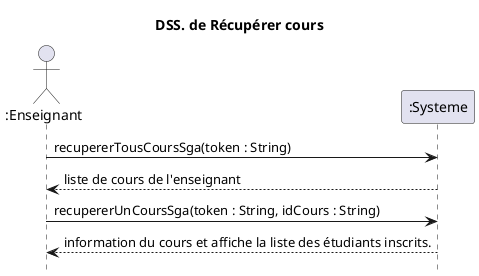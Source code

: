 @startuml DSS Récupérer cours
title DSS. de Récupérer cours
hide footbox
actor ":Enseignant" as professeur
participant ":Systeme" as systeme

professeur ->  systeme : recupererTousCoursSga(token : String)
professeur <-- systeme : liste de cours de l'enseignant
professeur -> systeme : recupererUnCoursSga(token : String, idCours : String)
professeur <-- systeme : information du cours et affiche la liste des étudiants inscrits.
@enduml